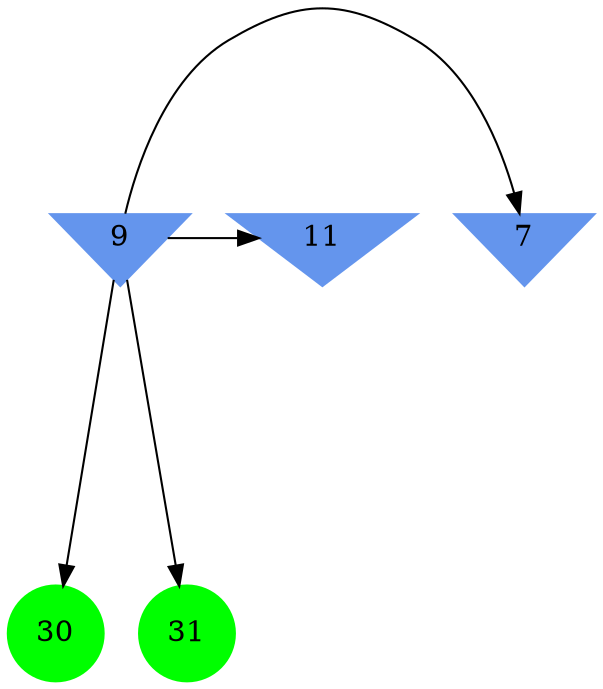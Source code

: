 digraph brain {
	ranksep=2.0;
	7 [shape=invtriangle,style=filled,color=cornflowerblue];
	9 [shape=invtriangle,style=filled,color=cornflowerblue];
	11 [shape=invtriangle,style=filled,color=cornflowerblue];
	30 [shape=circle,style=filled,color=green];
	31 [shape=circle,style=filled,color=green];
	9	->	31;
	9	->	7;
	9	->	30;
	9	->	11;
	{ rank=same; 7; 9; 11; }
	{ rank=same; }
	{ rank=same; 30; 31; }
}
